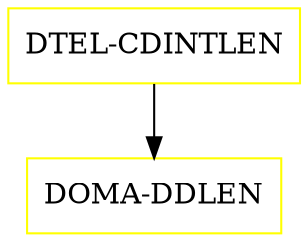 digraph G {
  "DTEL-CDINTLEN" [shape=box,color=yellow];
  "DOMA-DDLEN" [shape=box,color=yellow,URL="./DOMA_DDLEN.html"];
  "DTEL-CDINTLEN" -> "DOMA-DDLEN";
}

